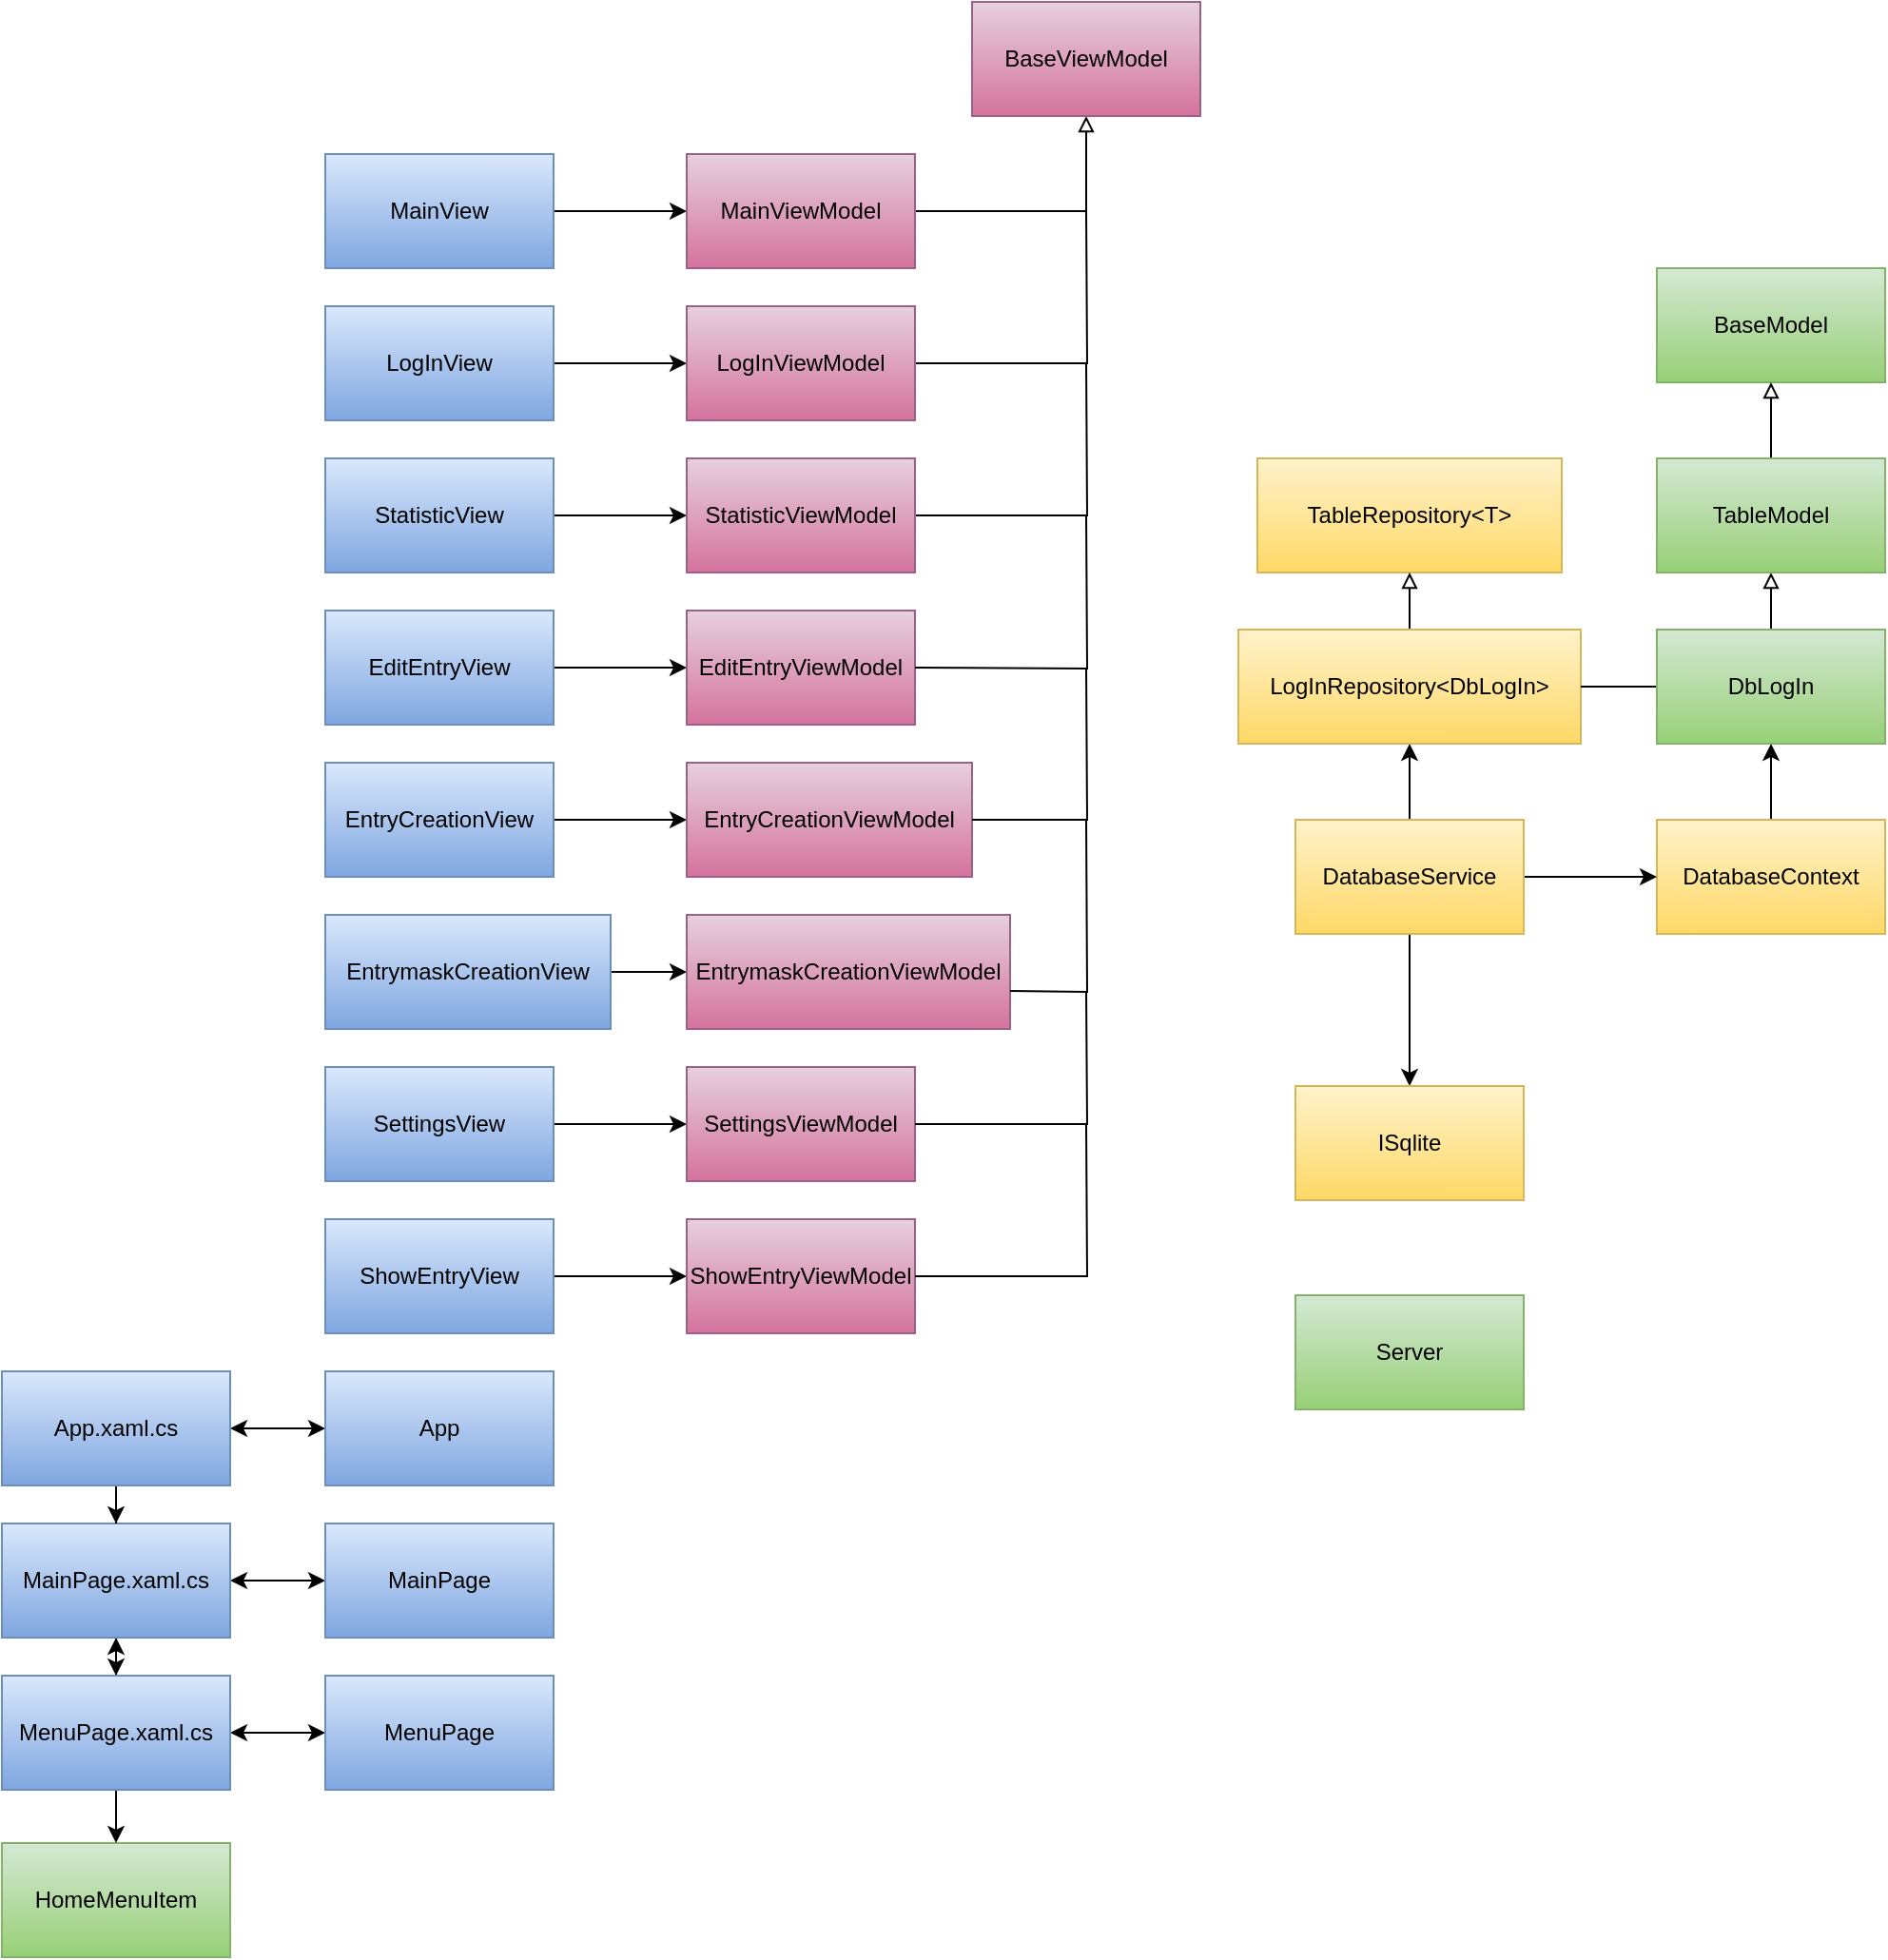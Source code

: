 <mxfile version="12.6.1" type="device"><diagram id="bxchNz5G9ao5M9TuGdvv" name="Seite-1"><mxGraphModel dx="1615" dy="519" grid="1" gridSize="10" guides="1" tooltips="1" connect="1" arrows="1" fold="1" page="1" pageScale="1" pageWidth="827" pageHeight="1169" math="0" shadow="0"><root><mxCell id="0"/><mxCell id="1" parent="0"/><mxCell id="k3gk96IBBm99Vdr0yhYS-24" value="" style="edgeStyle=orthogonalEdgeStyle;rounded=0;orthogonalLoop=1;jettySize=auto;html=1;" parent="1" source="k3gk96IBBm99Vdr0yhYS-1" target="k3gk96IBBm99Vdr0yhYS-16" edge="1"><mxGeometry relative="1" as="geometry"/></mxCell><mxCell id="k3gk96IBBm99Vdr0yhYS-1" value="MainView" style="rounded=0;whiteSpace=wrap;html=1;gradientColor=#7ea6e0;fillColor=#dae8fc;strokeColor=#6c8ebf;" parent="1" vertex="1"><mxGeometry x="100" y="100" width="120" height="60" as="geometry"/></mxCell><mxCell id="k3gk96IBBm99Vdr0yhYS-25" value="" style="edgeStyle=orthogonalEdgeStyle;rounded=0;orthogonalLoop=1;jettySize=auto;html=1;" parent="1" source="k3gk96IBBm99Vdr0yhYS-3" target="k3gk96IBBm99Vdr0yhYS-17" edge="1"><mxGeometry relative="1" as="geometry"/></mxCell><mxCell id="k3gk96IBBm99Vdr0yhYS-3" value="LogInView" style="rounded=0;whiteSpace=wrap;html=1;gradientColor=#7ea6e0;fillColor=#dae8fc;strokeColor=#6c8ebf;" parent="1" vertex="1"><mxGeometry x="100" y="180" width="120" height="60" as="geometry"/></mxCell><mxCell id="k3gk96IBBm99Vdr0yhYS-2" value="&lt;span style=&quot;color: rgba(0 , 0 , 0 , 0) ; font-family: monospace ; font-size: 0px&quot;&gt;%3CmxGraphModel%3E%3Croot%3E%3CmxCell%20id%3D%220%22%2F%3E%3CmxCell%20id%3D%221%22%20parent%3D%220%22%2F%3E%3CmxCell%20id%3D%222%22%20value%3D%22MainView%22%20style%3D%22rounded%3D0%3BwhiteSpace%3Dwrap%3Bhtml%3D1%3BgradientColor%3D%237ea6e0%3BfillColor%3D%23dae8fc%3BstrokeColor%3D%236c8ebf%3B%22%20vertex%3D%221%22%20parent%3D%221%22%3E%3CmxGeometry%20x%3D%22140%22%20y%3D%22160%22%20width%3D%22120%22%20height%3D%2260%22%20as%3D%22geometry%22%2F%3E%3C%2FmxCell%3E%3C%2Froot%3E%3C%2FmxGraphModel%3E&lt;/span&gt;" style="text;html=1;align=center;verticalAlign=middle;resizable=0;points=[];autosize=1;" parent="1" vertex="1"><mxGeometry x="165" y="220" width="20" height="20" as="geometry"/></mxCell><mxCell id="k3gk96IBBm99Vdr0yhYS-73" value="" style="edgeStyle=orthogonalEdgeStyle;rounded=0;orthogonalLoop=1;jettySize=auto;html=1;startArrow=classic;startFill=1;endArrow=classic;endFill=1;" parent="1" source="k3gk96IBBm99Vdr0yhYS-7" target="k3gk96IBBm99Vdr0yhYS-72" edge="1"><mxGeometry relative="1" as="geometry"/></mxCell><mxCell id="k3gk96IBBm99Vdr0yhYS-7" value="App" style="rounded=0;whiteSpace=wrap;html=1;gradientColor=#7ea6e0;fillColor=#dae8fc;strokeColor=#6c8ebf;" parent="1" vertex="1"><mxGeometry x="100" y="740" width="120" height="60" as="geometry"/></mxCell><mxCell id="k3gk96IBBm99Vdr0yhYS-27" value="" style="edgeStyle=orthogonalEdgeStyle;rounded=0;orthogonalLoop=1;jettySize=auto;html=1;" parent="1" source="k3gk96IBBm99Vdr0yhYS-8" target="k3gk96IBBm99Vdr0yhYS-18" edge="1"><mxGeometry relative="1" as="geometry"/></mxCell><mxCell id="k3gk96IBBm99Vdr0yhYS-8" value="EditEntryView" style="rounded=0;whiteSpace=wrap;html=1;gradientColor=#7ea6e0;fillColor=#dae8fc;strokeColor=#6c8ebf;" parent="1" vertex="1"><mxGeometry x="100" y="340" width="120" height="60" as="geometry"/></mxCell><mxCell id="k3gk96IBBm99Vdr0yhYS-28" value="" style="edgeStyle=orthogonalEdgeStyle;rounded=0;orthogonalLoop=1;jettySize=auto;html=1;" parent="1" source="k3gk96IBBm99Vdr0yhYS-9" target="k3gk96IBBm99Vdr0yhYS-20" edge="1"><mxGeometry relative="1" as="geometry"/></mxCell><mxCell id="k3gk96IBBm99Vdr0yhYS-9" value="EntryCreationView" style="rounded=0;whiteSpace=wrap;html=1;gradientColor=#7ea6e0;fillColor=#dae8fc;strokeColor=#6c8ebf;" parent="1" vertex="1"><mxGeometry x="100" y="420" width="120" height="60" as="geometry"/></mxCell><mxCell id="k3gk96IBBm99Vdr0yhYS-29" value="" style="edgeStyle=orthogonalEdgeStyle;rounded=0;orthogonalLoop=1;jettySize=auto;html=1;" parent="1" source="k3gk96IBBm99Vdr0yhYS-10" target="k3gk96IBBm99Vdr0yhYS-21" edge="1"><mxGeometry relative="1" as="geometry"/></mxCell><mxCell id="k3gk96IBBm99Vdr0yhYS-10" value="EntrymaskCreationView" style="rounded=0;whiteSpace=wrap;html=1;gradientColor=#7ea6e0;fillColor=#dae8fc;strokeColor=#6c8ebf;" parent="1" vertex="1"><mxGeometry x="100" y="500" width="150" height="60" as="geometry"/></mxCell><mxCell id="k3gk96IBBm99Vdr0yhYS-65" value="" style="edgeStyle=orthogonalEdgeStyle;rounded=0;orthogonalLoop=1;jettySize=auto;html=1;endArrow=classic;endFill=1;startArrow=classic;startFill=1;" parent="1" source="k3gk96IBBm99Vdr0yhYS-11" target="k3gk96IBBm99Vdr0yhYS-63" edge="1"><mxGeometry relative="1" as="geometry"/></mxCell><mxCell id="k3gk96IBBm99Vdr0yhYS-11" value="MainPage" style="rounded=0;whiteSpace=wrap;html=1;gradientColor=#7ea6e0;fillColor=#dae8fc;strokeColor=#6c8ebf;" parent="1" vertex="1"><mxGeometry x="100" y="820" width="120" height="60" as="geometry"/></mxCell><mxCell id="k3gk96IBBm99Vdr0yhYS-66" value="" style="edgeStyle=orthogonalEdgeStyle;rounded=0;orthogonalLoop=1;jettySize=auto;html=1;startArrow=classic;startFill=1;endArrow=classic;endFill=1;" parent="1" source="k3gk96IBBm99Vdr0yhYS-12" target="k3gk96IBBm99Vdr0yhYS-64" edge="1"><mxGeometry relative="1" as="geometry"/></mxCell><mxCell id="k3gk96IBBm99Vdr0yhYS-12" value="MenuPage" style="rounded=0;whiteSpace=wrap;html=1;gradientColor=#7ea6e0;fillColor=#dae8fc;strokeColor=#6c8ebf;" parent="1" vertex="1"><mxGeometry x="100" y="900" width="120" height="60" as="geometry"/></mxCell><mxCell id="k3gk96IBBm99Vdr0yhYS-30" value="" style="edgeStyle=orthogonalEdgeStyle;rounded=0;orthogonalLoop=1;jettySize=auto;html=1;" parent="1" source="k3gk96IBBm99Vdr0yhYS-13" target="k3gk96IBBm99Vdr0yhYS-22" edge="1"><mxGeometry relative="1" as="geometry"/></mxCell><mxCell id="k3gk96IBBm99Vdr0yhYS-13" value="SettingsView" style="rounded=0;whiteSpace=wrap;html=1;gradientColor=#7ea6e0;fillColor=#dae8fc;strokeColor=#6c8ebf;" parent="1" vertex="1"><mxGeometry x="100" y="580" width="120" height="60" as="geometry"/></mxCell><mxCell id="k3gk96IBBm99Vdr0yhYS-31" value="" style="edgeStyle=orthogonalEdgeStyle;rounded=0;orthogonalLoop=1;jettySize=auto;html=1;" parent="1" source="k3gk96IBBm99Vdr0yhYS-14" target="k3gk96IBBm99Vdr0yhYS-23" edge="1"><mxGeometry relative="1" as="geometry"/></mxCell><mxCell id="k3gk96IBBm99Vdr0yhYS-14" value="ShowEntryView" style="rounded=0;whiteSpace=wrap;html=1;gradientColor=#7ea6e0;fillColor=#dae8fc;strokeColor=#6c8ebf;" parent="1" vertex="1"><mxGeometry x="100" y="660" width="120" height="60" as="geometry"/></mxCell><mxCell id="k3gk96IBBm99Vdr0yhYS-26" value="" style="edgeStyle=orthogonalEdgeStyle;rounded=0;orthogonalLoop=1;jettySize=auto;html=1;" parent="1" source="k3gk96IBBm99Vdr0yhYS-15" target="k3gk96IBBm99Vdr0yhYS-19" edge="1"><mxGeometry relative="1" as="geometry"/></mxCell><mxCell id="k3gk96IBBm99Vdr0yhYS-15" value="StatisticView" style="rounded=0;whiteSpace=wrap;html=1;gradientColor=#7ea6e0;fillColor=#dae8fc;strokeColor=#6c8ebf;" parent="1" vertex="1"><mxGeometry x="100" y="260" width="120" height="60" as="geometry"/></mxCell><mxCell id="k3gk96IBBm99Vdr0yhYS-34" value="" style="edgeStyle=orthogonalEdgeStyle;rounded=0;orthogonalLoop=1;jettySize=auto;html=1;entryX=0.5;entryY=1;entryDx=0;entryDy=0;endArrow=block;endFill=0;" parent="1" source="k3gk96IBBm99Vdr0yhYS-16" target="k3gk96IBBm99Vdr0yhYS-32" edge="1"><mxGeometry relative="1" as="geometry"><mxPoint x="490" y="130" as="targetPoint"/></mxGeometry></mxCell><mxCell id="k3gk96IBBm99Vdr0yhYS-16" value="MainViewModel" style="rounded=0;whiteSpace=wrap;html=1;gradientColor=#d5739d;fillColor=#e6d0de;strokeColor=#996185;" parent="1" vertex="1"><mxGeometry x="290" y="100" width="120" height="60" as="geometry"/></mxCell><mxCell id="k3gk96IBBm99Vdr0yhYS-36" value="" style="edgeStyle=orthogonalEdgeStyle;rounded=0;orthogonalLoop=1;jettySize=auto;html=1;endArrow=none;endFill=0;" parent="1" source="k3gk96IBBm99Vdr0yhYS-17" edge="1"><mxGeometry relative="1" as="geometry"><mxPoint x="500" y="130" as="targetPoint"/></mxGeometry></mxCell><mxCell id="k3gk96IBBm99Vdr0yhYS-17" value="LogInViewModel" style="rounded=0;whiteSpace=wrap;html=1;gradientColor=#d5739d;fillColor=#e6d0de;strokeColor=#996185;" parent="1" vertex="1"><mxGeometry x="290" y="180" width="120" height="60" as="geometry"/></mxCell><mxCell id="k3gk96IBBm99Vdr0yhYS-18" value="EditEntryViewModel" style="rounded=0;whiteSpace=wrap;html=1;gradientColor=#d5739d;fillColor=#e6d0de;strokeColor=#996185;" parent="1" vertex="1"><mxGeometry x="290" y="340" width="120" height="60" as="geometry"/></mxCell><mxCell id="k3gk96IBBm99Vdr0yhYS-38" value="" style="edgeStyle=orthogonalEdgeStyle;rounded=0;orthogonalLoop=1;jettySize=auto;html=1;endArrow=none;endFill=0;" parent="1" source="k3gk96IBBm99Vdr0yhYS-19" edge="1"><mxGeometry relative="1" as="geometry"><mxPoint x="500" y="210" as="targetPoint"/></mxGeometry></mxCell><mxCell id="k3gk96IBBm99Vdr0yhYS-19" value="StatisticViewModel" style="rounded=0;whiteSpace=wrap;html=1;gradientColor=#d5739d;fillColor=#e6d0de;strokeColor=#996185;" parent="1" vertex="1"><mxGeometry x="290" y="260" width="120" height="60" as="geometry"/></mxCell><mxCell id="k3gk96IBBm99Vdr0yhYS-20" value="EntryCreationViewModel" style="rounded=0;whiteSpace=wrap;html=1;gradientColor=#d5739d;fillColor=#e6d0de;strokeColor=#996185;" parent="1" vertex="1"><mxGeometry x="290" y="420" width="150" height="60" as="geometry"/></mxCell><mxCell id="k3gk96IBBm99Vdr0yhYS-21" value="EntrymaskCreationViewModel" style="rounded=0;whiteSpace=wrap;html=1;gradientColor=#d5739d;fillColor=#e6d0de;strokeColor=#996185;" parent="1" vertex="1"><mxGeometry x="290" y="500" width="170" height="60" as="geometry"/></mxCell><mxCell id="k3gk96IBBm99Vdr0yhYS-22" value="SettingsViewModel" style="rounded=0;whiteSpace=wrap;html=1;gradientColor=#d5739d;fillColor=#e6d0de;strokeColor=#996185;" parent="1" vertex="1"><mxGeometry x="290" y="580" width="120" height="60" as="geometry"/></mxCell><mxCell id="k3gk96IBBm99Vdr0yhYS-23" value="ShowEntryViewModel" style="rounded=0;whiteSpace=wrap;html=1;gradientColor=#d5739d;fillColor=#e6d0de;strokeColor=#996185;" parent="1" vertex="1"><mxGeometry x="290" y="660" width="120" height="60" as="geometry"/></mxCell><mxCell id="k3gk96IBBm99Vdr0yhYS-32" value="BaseViewModel" style="rounded=0;whiteSpace=wrap;html=1;gradientColor=#d5739d;fillColor=#e6d0de;strokeColor=#996185;" parent="1" vertex="1"><mxGeometry x="440" y="20" width="120" height="60" as="geometry"/></mxCell><mxCell id="k3gk96IBBm99Vdr0yhYS-39" value="" style="edgeStyle=orthogonalEdgeStyle;rounded=0;orthogonalLoop=1;jettySize=auto;html=1;endArrow=none;endFill=0;" parent="1" edge="1"><mxGeometry relative="1" as="geometry"><mxPoint x="410" y="370" as="sourcePoint"/><mxPoint x="500" y="290" as="targetPoint"/></mxGeometry></mxCell><mxCell id="k3gk96IBBm99Vdr0yhYS-40" value="" style="edgeStyle=orthogonalEdgeStyle;rounded=0;orthogonalLoop=1;jettySize=auto;html=1;endArrow=none;endFill=0;exitX=1;exitY=0.5;exitDx=0;exitDy=0;" parent="1" source="k3gk96IBBm99Vdr0yhYS-20" edge="1"><mxGeometry relative="1" as="geometry"><mxPoint x="450" y="450" as="sourcePoint"/><mxPoint x="500" y="370" as="targetPoint"/></mxGeometry></mxCell><mxCell id="k3gk96IBBm99Vdr0yhYS-41" value="" style="edgeStyle=orthogonalEdgeStyle;rounded=0;orthogonalLoop=1;jettySize=auto;html=1;endArrow=none;endFill=0;exitX=1;exitY=0.5;exitDx=0;exitDy=0;" parent="1" edge="1"><mxGeometry relative="1" as="geometry"><mxPoint x="460" y="540" as="sourcePoint"/><mxPoint x="500" y="450" as="targetPoint"/></mxGeometry></mxCell><mxCell id="k3gk96IBBm99Vdr0yhYS-42" value="" style="edgeStyle=orthogonalEdgeStyle;rounded=0;orthogonalLoop=1;jettySize=auto;html=1;endArrow=none;endFill=0;exitX=1;exitY=0.5;exitDx=0;exitDy=0;" parent="1" source="k3gk96IBBm99Vdr0yhYS-22" edge="1"><mxGeometry relative="1" as="geometry"><mxPoint x="440" y="620" as="sourcePoint"/><mxPoint x="500" y="540" as="targetPoint"/></mxGeometry></mxCell><mxCell id="k3gk96IBBm99Vdr0yhYS-43" value="" style="edgeStyle=orthogonalEdgeStyle;rounded=0;orthogonalLoop=1;jettySize=auto;html=1;endArrow=none;endFill=0;exitX=1;exitY=0.5;exitDx=0;exitDy=0;" parent="1" source="k3gk96IBBm99Vdr0yhYS-23" edge="1"><mxGeometry relative="1" as="geometry"><mxPoint x="440" y="690" as="sourcePoint"/><mxPoint x="500" y="610" as="targetPoint"/></mxGeometry></mxCell><mxCell id="k3gk96IBBm99Vdr0yhYS-58" value="" style="edgeStyle=orthogonalEdgeStyle;rounded=0;orthogonalLoop=1;jettySize=auto;html=1;endArrow=classic;endFill=1;" parent="1" source="k3gk96IBBm99Vdr0yhYS-44" target="k3gk96IBBm99Vdr0yhYS-48" edge="1"><mxGeometry relative="1" as="geometry"/></mxCell><mxCell id="k3gk96IBBm99Vdr0yhYS-44" value="DatabaseContext" style="rounded=0;whiteSpace=wrap;html=1;gradientColor=#ffd966;fillColor=#fff2cc;strokeColor=#d6b656;" parent="1" vertex="1"><mxGeometry x="800" y="450" width="120" height="60" as="geometry"/></mxCell><mxCell id="k3gk96IBBm99Vdr0yhYS-59" value="" style="edgeStyle=orthogonalEdgeStyle;rounded=0;orthogonalLoop=1;jettySize=auto;html=1;endArrow=classic;endFill=1;" parent="1" source="k3gk96IBBm99Vdr0yhYS-45" target="k3gk96IBBm99Vdr0yhYS-47" edge="1"><mxGeometry relative="1" as="geometry"/></mxCell><mxCell id="k3gk96IBBm99Vdr0yhYS-60" value="" style="edgeStyle=orthogonalEdgeStyle;rounded=0;orthogonalLoop=1;jettySize=auto;html=1;endArrow=classic;endFill=1;" parent="1" source="k3gk96IBBm99Vdr0yhYS-45" target="k3gk96IBBm99Vdr0yhYS-44" edge="1"><mxGeometry relative="1" as="geometry"/></mxCell><mxCell id="k3gk96IBBm99Vdr0yhYS-71" value="" style="edgeStyle=orthogonalEdgeStyle;rounded=0;orthogonalLoop=1;jettySize=auto;html=1;startArrow=none;startFill=0;endArrow=classic;endFill=1;entryX=0.5;entryY=0;entryDx=0;entryDy=0;" parent="1" source="k3gk96IBBm99Vdr0yhYS-45" target="k3gk96IBBm99Vdr0yhYS-49" edge="1"><mxGeometry relative="1" as="geometry"><mxPoint x="670" y="590" as="targetPoint"/></mxGeometry></mxCell><mxCell id="k3gk96IBBm99Vdr0yhYS-45" value="DatabaseService" style="rounded=0;whiteSpace=wrap;html=1;gradientColor=#ffd966;fillColor=#fff2cc;strokeColor=#d6b656;" parent="1" vertex="1"><mxGeometry x="610" y="450" width="120" height="60" as="geometry"/></mxCell><mxCell id="k3gk96IBBm99Vdr0yhYS-46" value="TableRepository&amp;lt;T&amp;gt;" style="rounded=0;whiteSpace=wrap;html=1;gradientColor=#ffd966;fillColor=#fff2cc;strokeColor=#d6b656;" parent="1" vertex="1"><mxGeometry x="590" y="260" width="160" height="60" as="geometry"/></mxCell><mxCell id="k3gk96IBBm99Vdr0yhYS-55" value="" style="edgeStyle=orthogonalEdgeStyle;rounded=0;orthogonalLoop=1;jettySize=auto;html=1;endArrow=block;endFill=0;" parent="1" source="k3gk96IBBm99Vdr0yhYS-47" target="k3gk96IBBm99Vdr0yhYS-46" edge="1"><mxGeometry relative="1" as="geometry"/></mxCell><mxCell id="k3gk96IBBm99Vdr0yhYS-47" value="LogInRepository&amp;lt;DbLogIn&amp;gt;" style="rounded=0;whiteSpace=wrap;html=1;gradientColor=#ffd966;fillColor=#fff2cc;strokeColor=#d6b656;" parent="1" vertex="1"><mxGeometry x="580" y="350" width="180" height="60" as="geometry"/></mxCell><mxCell id="k3gk96IBBm99Vdr0yhYS-56" value="" style="edgeStyle=orthogonalEdgeStyle;rounded=0;orthogonalLoop=1;jettySize=auto;html=1;endArrow=none;endFill=0;" parent="1" source="k3gk96IBBm99Vdr0yhYS-48" target="k3gk96IBBm99Vdr0yhYS-47" edge="1"><mxGeometry relative="1" as="geometry"/></mxCell><mxCell id="k3gk96IBBm99Vdr0yhYS-61" value="" style="edgeStyle=orthogonalEdgeStyle;rounded=0;orthogonalLoop=1;jettySize=auto;html=1;endArrow=block;endFill=0;" parent="1" source="k3gk96IBBm99Vdr0yhYS-48" target="k3gk96IBBm99Vdr0yhYS-51" edge="1"><mxGeometry relative="1" as="geometry"/></mxCell><mxCell id="k3gk96IBBm99Vdr0yhYS-48" value="DbLogIn" style="rounded=0;whiteSpace=wrap;html=1;gradientColor=#97d077;fillColor=#d5e8d4;strokeColor=#82b366;" parent="1" vertex="1"><mxGeometry x="800" y="350" width="120" height="60" as="geometry"/></mxCell><mxCell id="k3gk96IBBm99Vdr0yhYS-49" value="ISqlite" style="rounded=0;whiteSpace=wrap;html=1;gradientColor=#ffd966;fillColor=#fff2cc;strokeColor=#d6b656;" parent="1" vertex="1"><mxGeometry x="610" y="590" width="120" height="60" as="geometry"/></mxCell><mxCell id="k3gk96IBBm99Vdr0yhYS-50" value="BaseModel" style="rounded=0;whiteSpace=wrap;html=1;gradientColor=#97d077;fillColor=#d5e8d4;strokeColor=#82b366;" parent="1" vertex="1"><mxGeometry x="800" y="160" width="120" height="60" as="geometry"/></mxCell><mxCell id="k3gk96IBBm99Vdr0yhYS-57" value="" style="edgeStyle=orthogonalEdgeStyle;rounded=0;orthogonalLoop=1;jettySize=auto;html=1;endArrow=block;endFill=0;" parent="1" source="k3gk96IBBm99Vdr0yhYS-51" target="k3gk96IBBm99Vdr0yhYS-50" edge="1"><mxGeometry relative="1" as="geometry"/></mxCell><mxCell id="k3gk96IBBm99Vdr0yhYS-51" value="TableModel" style="rounded=0;whiteSpace=wrap;html=1;gradientColor=#97d077;fillColor=#d5e8d4;strokeColor=#82b366;" parent="1" vertex="1"><mxGeometry x="800" y="260" width="120" height="60" as="geometry"/></mxCell><mxCell id="k3gk96IBBm99Vdr0yhYS-54" value="HomeMenuItem" style="rounded=0;whiteSpace=wrap;html=1;gradientColor=#97d077;fillColor=#d5e8d4;strokeColor=#82b366;" parent="1" vertex="1"><mxGeometry x="-70" y="988" width="120" height="60" as="geometry"/></mxCell><mxCell id="k3gk96IBBm99Vdr0yhYS-67" value="" style="edgeStyle=orthogonalEdgeStyle;rounded=0;orthogonalLoop=1;jettySize=auto;html=1;startArrow=classic;startFill=1;endArrow=classic;endFill=1;" parent="1" source="k3gk96IBBm99Vdr0yhYS-63" target="k3gk96IBBm99Vdr0yhYS-64" edge="1"><mxGeometry relative="1" as="geometry"/></mxCell><mxCell id="k3gk96IBBm99Vdr0yhYS-63" value="MainPage.xaml.cs" style="rounded=0;whiteSpace=wrap;html=1;gradientColor=#7ea6e0;fillColor=#dae8fc;strokeColor=#6c8ebf;" parent="1" vertex="1"><mxGeometry x="-70" y="820" width="120" height="60" as="geometry"/></mxCell><mxCell id="k3gk96IBBm99Vdr0yhYS-69" value="" style="edgeStyle=orthogonalEdgeStyle;rounded=0;orthogonalLoop=1;jettySize=auto;html=1;startArrow=none;startFill=0;endArrow=classic;endFill=1;" parent="1" source="k3gk96IBBm99Vdr0yhYS-64" target="k3gk96IBBm99Vdr0yhYS-54" edge="1"><mxGeometry relative="1" as="geometry"/></mxCell><mxCell id="k3gk96IBBm99Vdr0yhYS-64" value="MenuPage.xaml.cs" style="rounded=0;whiteSpace=wrap;html=1;gradientColor=#7ea6e0;fillColor=#dae8fc;strokeColor=#6c8ebf;" parent="1" vertex="1"><mxGeometry x="-70" y="900" width="120" height="60" as="geometry"/></mxCell><mxCell id="k3gk96IBBm99Vdr0yhYS-74" value="" style="edgeStyle=orthogonalEdgeStyle;rounded=0;orthogonalLoop=1;jettySize=auto;html=1;startArrow=none;startFill=0;endArrow=classic;endFill=1;" parent="1" source="k3gk96IBBm99Vdr0yhYS-72" target="k3gk96IBBm99Vdr0yhYS-63" edge="1"><mxGeometry relative="1" as="geometry"/></mxCell><mxCell id="k3gk96IBBm99Vdr0yhYS-72" value="App.xaml.cs" style="rounded=0;whiteSpace=wrap;html=1;gradientColor=#7ea6e0;fillColor=#dae8fc;strokeColor=#6c8ebf;" parent="1" vertex="1"><mxGeometry x="-70" y="740" width="120" height="60" as="geometry"/></mxCell><mxCell id="ZDiUZKOeOcaKW2tF6TE_-1" value="Server" style="rounded=0;whiteSpace=wrap;html=1;fillColor=#d5e8d4;strokeColor=#82b366;gradientColor=#97d077;" vertex="1" parent="1"><mxGeometry x="610" y="700" width="120" height="60" as="geometry"/></mxCell></root></mxGraphModel></diagram></mxfile>